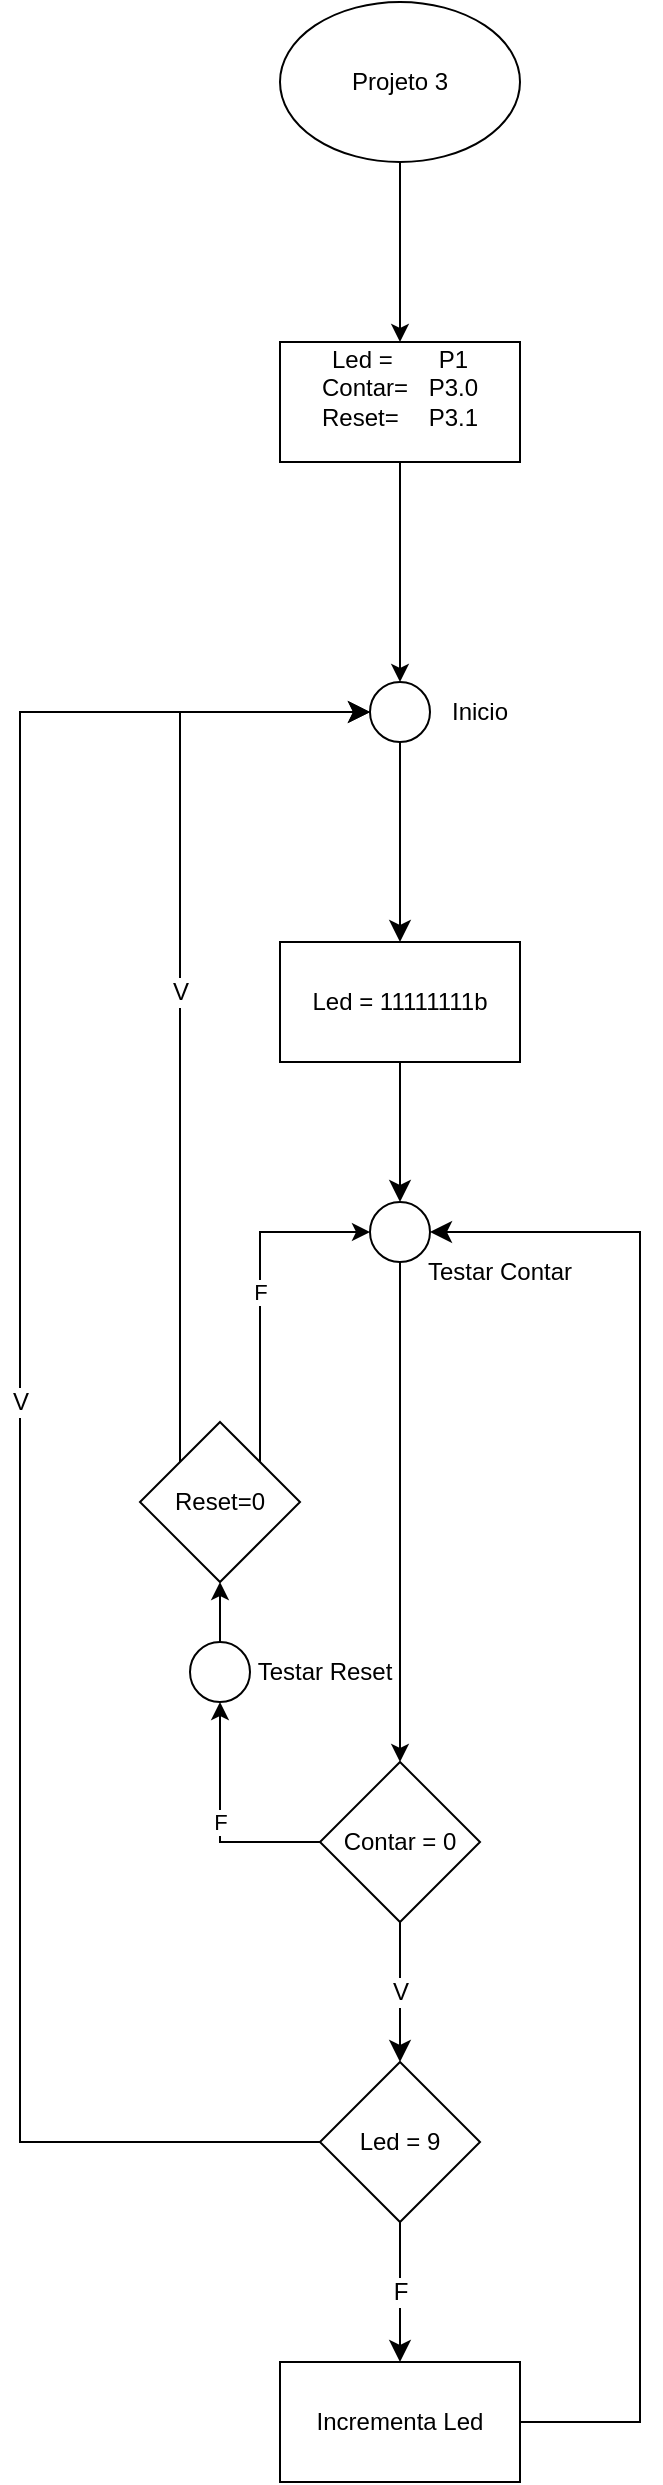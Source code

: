 <mxfile version="24.0.7" type="device">
  <diagram name="Página-1" id="0pCOZUOu4uaF7IGmbM9T">
    <mxGraphModel dx="1969" dy="908" grid="1" gridSize="10" guides="1" tooltips="1" connect="1" arrows="1" fold="1" page="1" pageScale="1" pageWidth="827" pageHeight="1169" math="0" shadow="0">
      <root>
        <mxCell id="0" />
        <mxCell id="1" parent="0" />
        <mxCell id="C7B7KzcbY5t4LzTpPeGW-1" value="" style="edgeStyle=orthogonalEdgeStyle;rounded=0;orthogonalLoop=1;jettySize=auto;html=1;" parent="1" source="C7B7KzcbY5t4LzTpPeGW-2" target="C7B7KzcbY5t4LzTpPeGW-4" edge="1">
          <mxGeometry relative="1" as="geometry" />
        </mxCell>
        <mxCell id="C7B7KzcbY5t4LzTpPeGW-2" value="Projeto 3" style="ellipse;whiteSpace=wrap;html=1;" parent="1" vertex="1">
          <mxGeometry x="390" y="40" width="120" height="80" as="geometry" />
        </mxCell>
        <mxCell id="C7B7KzcbY5t4LzTpPeGW-3" value="" style="edgeStyle=orthogonalEdgeStyle;rounded=0;orthogonalLoop=1;jettySize=auto;html=1;" parent="1" source="C7B7KzcbY5t4LzTpPeGW-4" target="C7B7KzcbY5t4LzTpPeGW-5" edge="1">
          <mxGeometry relative="1" as="geometry" />
        </mxCell>
        <mxCell id="C7B7KzcbY5t4LzTpPeGW-4" value="Led&amp;nbsp;=&lt;span style=&quot;white-space: pre;&quot;&gt;&#x9;&lt;/span&gt;P1&lt;br&gt;Contar=&lt;span style=&quot;white-space: pre;&quot;&gt;&#x9;&lt;/span&gt;P3.0&lt;br&gt;Reset=&lt;span style=&quot;white-space: pre;&quot;&gt;&#x9;&lt;/span&gt;P3.1&lt;br&gt;&lt;div&gt;&lt;br&gt;&lt;/div&gt;" style="whiteSpace=wrap;html=1;" parent="1" vertex="1">
          <mxGeometry x="390" y="210" width="120" height="60" as="geometry" />
        </mxCell>
        <mxCell id="C7B7KzcbY5t4LzTpPeGW-8" value="" style="edgeStyle=none;curved=1;rounded=0;orthogonalLoop=1;jettySize=auto;html=1;fontSize=12;startSize=8;endSize=8;" parent="1" source="C7B7KzcbY5t4LzTpPeGW-5" target="C7B7KzcbY5t4LzTpPeGW-7" edge="1">
          <mxGeometry relative="1" as="geometry" />
        </mxCell>
        <mxCell id="C7B7KzcbY5t4LzTpPeGW-5" value="" style="ellipse;whiteSpace=wrap;html=1;" parent="1" vertex="1">
          <mxGeometry x="435" y="380" width="30" height="30" as="geometry" />
        </mxCell>
        <mxCell id="C7B7KzcbY5t4LzTpPeGW-6" value="Inicio" style="text;html=1;align=center;verticalAlign=middle;whiteSpace=wrap;rounded=0;" parent="1" vertex="1">
          <mxGeometry x="460" y="380" width="60" height="30" as="geometry" />
        </mxCell>
        <mxCell id="C7B7KzcbY5t4LzTpPeGW-23" value="" style="edgeStyle=none;curved=1;rounded=0;orthogonalLoop=1;jettySize=auto;html=1;fontSize=12;startSize=8;endSize=8;" parent="1" source="C7B7KzcbY5t4LzTpPeGW-7" target="C7B7KzcbY5t4LzTpPeGW-14" edge="1">
          <mxGeometry relative="1" as="geometry" />
        </mxCell>
        <mxCell id="C7B7KzcbY5t4LzTpPeGW-7" value="Led =&amp;nbsp;11111111b" style="whiteSpace=wrap;html=1;" parent="1" vertex="1">
          <mxGeometry x="390" y="510" width="120" height="60" as="geometry" />
        </mxCell>
        <mxCell id="C7B7KzcbY5t4LzTpPeGW-13" value="" style="edgeStyle=orthogonalEdgeStyle;rounded=0;orthogonalLoop=1;jettySize=auto;html=1;" parent="1" source="C7B7KzcbY5t4LzTpPeGW-14" target="C7B7KzcbY5t4LzTpPeGW-17" edge="1">
          <mxGeometry relative="1" as="geometry" />
        </mxCell>
        <mxCell id="C7B7KzcbY5t4LzTpPeGW-14" value="" style="ellipse;whiteSpace=wrap;html=1;" parent="1" vertex="1">
          <mxGeometry x="435" y="640" width="30" height="30" as="geometry" />
        </mxCell>
        <mxCell id="C7B7KzcbY5t4LzTpPeGW-15" value="Testar Contar" style="text;html=1;align=center;verticalAlign=middle;whiteSpace=wrap;rounded=0;" parent="1" vertex="1">
          <mxGeometry x="460" y="660" width="80" height="30" as="geometry" />
        </mxCell>
        <mxCell id="C7B7KzcbY5t4LzTpPeGW-16" value="F" style="edgeStyle=orthogonalEdgeStyle;rounded=0;orthogonalLoop=1;jettySize=auto;html=1;exitX=0;exitY=0.5;exitDx=0;exitDy=0;entryX=0.5;entryY=1;entryDx=0;entryDy=0;" parent="1" source="C7B7KzcbY5t4LzTpPeGW-17" target="C7B7KzcbY5t4LzTpPeGW-21" edge="1">
          <mxGeometry relative="1" as="geometry">
            <mxPoint x="360" y="910" as="targetPoint" />
          </mxGeometry>
        </mxCell>
        <mxCell id="C7B7KzcbY5t4LzTpPeGW-38" value="V" style="edgeStyle=none;curved=1;rounded=0;orthogonalLoop=1;jettySize=auto;html=1;fontSize=12;startSize=8;endSize=8;" parent="1" source="C7B7KzcbY5t4LzTpPeGW-17" target="C7B7KzcbY5t4LzTpPeGW-37" edge="1">
          <mxGeometry relative="1" as="geometry" />
        </mxCell>
        <mxCell id="C7B7KzcbY5t4LzTpPeGW-17" value="Contar = 0" style="rhombus;whiteSpace=wrap;html=1;" parent="1" vertex="1">
          <mxGeometry x="410" y="920" width="80" height="80" as="geometry" />
        </mxCell>
        <mxCell id="C7B7KzcbY5t4LzTpPeGW-18" value="F" style="edgeStyle=orthogonalEdgeStyle;rounded=0;orthogonalLoop=1;jettySize=auto;html=1;exitX=1;exitY=0;exitDx=0;exitDy=0;entryX=0;entryY=0.5;entryDx=0;entryDy=0;" parent="1" source="C7B7KzcbY5t4LzTpPeGW-19" target="C7B7KzcbY5t4LzTpPeGW-14" edge="1">
          <mxGeometry relative="1" as="geometry">
            <Array as="points">
              <mxPoint x="380" y="655" />
            </Array>
          </mxGeometry>
        </mxCell>
        <mxCell id="C7B7KzcbY5t4LzTpPeGW-29" value="V" style="edgeStyle=orthogonalEdgeStyle;rounded=0;orthogonalLoop=1;jettySize=auto;html=1;exitX=0;exitY=0;exitDx=0;exitDy=0;entryX=0;entryY=0.5;entryDx=0;entryDy=0;fontSize=12;startSize=8;endSize=8;" parent="1" source="C7B7KzcbY5t4LzTpPeGW-19" target="C7B7KzcbY5t4LzTpPeGW-5" edge="1">
          <mxGeometry relative="1" as="geometry">
            <Array as="points">
              <mxPoint x="340" y="395" />
            </Array>
          </mxGeometry>
        </mxCell>
        <mxCell id="C7B7KzcbY5t4LzTpPeGW-19" value="Reset=0" style="rhombus;whiteSpace=wrap;html=1;" parent="1" vertex="1">
          <mxGeometry x="320" y="750" width="80" height="80" as="geometry" />
        </mxCell>
        <mxCell id="C7B7KzcbY5t4LzTpPeGW-20" value="" style="edgeStyle=orthogonalEdgeStyle;rounded=0;orthogonalLoop=1;jettySize=auto;html=1;" parent="1" source="C7B7KzcbY5t4LzTpPeGW-21" target="C7B7KzcbY5t4LzTpPeGW-19" edge="1">
          <mxGeometry relative="1" as="geometry" />
        </mxCell>
        <mxCell id="C7B7KzcbY5t4LzTpPeGW-21" value="" style="ellipse;whiteSpace=wrap;html=1;" parent="1" vertex="1">
          <mxGeometry x="345" y="860" width="30" height="30" as="geometry" />
        </mxCell>
        <mxCell id="C7B7KzcbY5t4LzTpPeGW-22" value="Testar Reset" style="text;html=1;align=center;verticalAlign=middle;whiteSpace=wrap;rounded=0;" parent="1" vertex="1">
          <mxGeometry x="375" y="860" width="75" height="30" as="geometry" />
        </mxCell>
        <mxCell id="C7B7KzcbY5t4LzTpPeGW-40" style="edgeStyle=orthogonalEdgeStyle;rounded=0;orthogonalLoop=1;jettySize=auto;html=1;exitX=1;exitY=0.5;exitDx=0;exitDy=0;entryX=1;entryY=0.5;entryDx=0;entryDy=0;fontSize=12;startSize=8;endSize=8;" parent="1" source="C7B7KzcbY5t4LzTpPeGW-30" target="C7B7KzcbY5t4LzTpPeGW-14" edge="1">
          <mxGeometry relative="1" as="geometry">
            <Array as="points">
              <mxPoint x="570" y="1250" />
              <mxPoint x="570" y="655" />
            </Array>
          </mxGeometry>
        </mxCell>
        <mxCell id="C7B7KzcbY5t4LzTpPeGW-30" value="Incrementa Led" style="whiteSpace=wrap;html=1;" parent="1" vertex="1">
          <mxGeometry x="390" y="1220" width="120" height="60" as="geometry" />
        </mxCell>
        <mxCell id="C7B7KzcbY5t4LzTpPeGW-36" value="V" style="edgeStyle=orthogonalEdgeStyle;rounded=0;orthogonalLoop=1;jettySize=auto;html=1;exitX=0;exitY=0.5;exitDx=0;exitDy=0;entryX=0;entryY=0.5;entryDx=0;entryDy=0;fontSize=12;startSize=8;endSize=8;" parent="1" source="C7B7KzcbY5t4LzTpPeGW-37" target="C7B7KzcbY5t4LzTpPeGW-5" edge="1">
          <mxGeometry relative="1" as="geometry">
            <mxPoint x="410" y="1270" as="sourcePoint" />
            <Array as="points">
              <mxPoint x="260" y="1110" />
              <mxPoint x="260" y="395" />
            </Array>
          </mxGeometry>
        </mxCell>
        <mxCell id="C7B7KzcbY5t4LzTpPeGW-39" value="F" style="edgeStyle=none;curved=1;rounded=0;orthogonalLoop=1;jettySize=auto;html=1;fontSize=12;startSize=8;endSize=8;" parent="1" source="C7B7KzcbY5t4LzTpPeGW-37" target="C7B7KzcbY5t4LzTpPeGW-30" edge="1">
          <mxGeometry relative="1" as="geometry" />
        </mxCell>
        <mxCell id="C7B7KzcbY5t4LzTpPeGW-37" value="Led = 9" style="rhombus;whiteSpace=wrap;html=1;" parent="1" vertex="1">
          <mxGeometry x="410" y="1070" width="80" height="80" as="geometry" />
        </mxCell>
      </root>
    </mxGraphModel>
  </diagram>
</mxfile>
